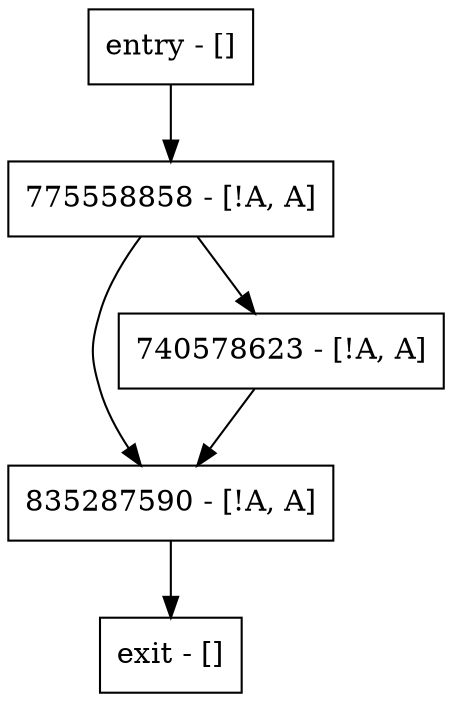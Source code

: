 digraph main {
node [shape=record];
entry [label="entry - []"];
exit [label="exit - []"];
835287590 [label="835287590 - [!A, A]"];
740578623 [label="740578623 - [!A, A]"];
775558858 [label="775558858 - [!A, A]"];
entry;
exit;
entry -> 775558858;
835287590 -> exit;
740578623 -> 835287590;
775558858 -> 835287590;
775558858 -> 740578623;
}

